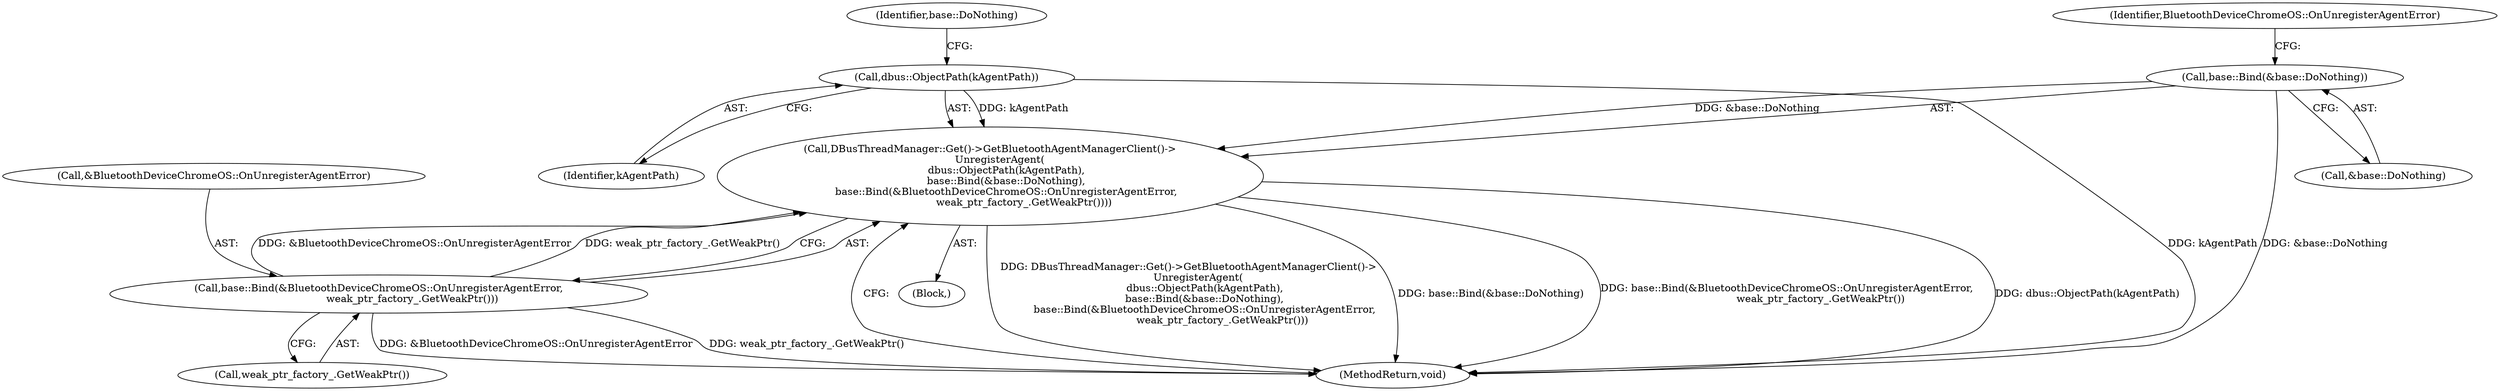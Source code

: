 digraph "1_Chrome_d358f57009b85fb7440208afa5ba87636b491889_27@API" {
"1000125" [label="(Call,DBusThreadManager::Get()->GetBluetoothAgentManagerClient()->\n      UnregisterAgent(\n          dbus::ObjectPath(kAgentPath),\n          base::Bind(&base::DoNothing),\n          base::Bind(&BluetoothDeviceChromeOS::OnUnregisterAgentError,\n                     weak_ptr_factory_.GetWeakPtr())))"];
"1000126" [label="(Call,dbus::ObjectPath(kAgentPath))"];
"1000128" [label="(Call,base::Bind(&base::DoNothing))"];
"1000131" [label="(Call,base::Bind(&BluetoothDeviceChromeOS::OnUnregisterAgentError,\n                     weak_ptr_factory_.GetWeakPtr()))"];
"1000131" [label="(Call,base::Bind(&BluetoothDeviceChromeOS::OnUnregisterAgentError,\n                     weak_ptr_factory_.GetWeakPtr()))"];
"1000130" [label="(Identifier,base::DoNothing)"];
"1000134" [label="(Call,weak_ptr_factory_.GetWeakPtr())"];
"1000127" [label="(Identifier,kAgentPath)"];
"1000128" [label="(Call,base::Bind(&base::DoNothing))"];
"1000125" [label="(Call,DBusThreadManager::Get()->GetBluetoothAgentManagerClient()->\n      UnregisterAgent(\n          dbus::ObjectPath(kAgentPath),\n          base::Bind(&base::DoNothing),\n          base::Bind(&BluetoothDeviceChromeOS::OnUnregisterAgentError,\n                     weak_ptr_factory_.GetWeakPtr())))"];
"1000133" [label="(Identifier,BluetoothDeviceChromeOS::OnUnregisterAgentError)"];
"1000126" [label="(Call,dbus::ObjectPath(kAgentPath))"];
"1000135" [label="(MethodReturn,void)"];
"1000132" [label="(Call,&BluetoothDeviceChromeOS::OnUnregisterAgentError)"];
"1000101" [label="(Block,)"];
"1000129" [label="(Call,&base::DoNothing)"];
"1000125" -> "1000101"  [label="AST: "];
"1000125" -> "1000131"  [label="CFG: "];
"1000126" -> "1000125"  [label="AST: "];
"1000128" -> "1000125"  [label="AST: "];
"1000131" -> "1000125"  [label="AST: "];
"1000135" -> "1000125"  [label="CFG: "];
"1000125" -> "1000135"  [label="DDG: dbus::ObjectPath(kAgentPath)"];
"1000125" -> "1000135"  [label="DDG: DBusThreadManager::Get()->GetBluetoothAgentManagerClient()->\n      UnregisterAgent(\n          dbus::ObjectPath(kAgentPath),\n          base::Bind(&base::DoNothing),\n          base::Bind(&BluetoothDeviceChromeOS::OnUnregisterAgentError,\n                     weak_ptr_factory_.GetWeakPtr()))"];
"1000125" -> "1000135"  [label="DDG: base::Bind(&base::DoNothing)"];
"1000125" -> "1000135"  [label="DDG: base::Bind(&BluetoothDeviceChromeOS::OnUnregisterAgentError,\n                     weak_ptr_factory_.GetWeakPtr())"];
"1000126" -> "1000125"  [label="DDG: kAgentPath"];
"1000128" -> "1000125"  [label="DDG: &base::DoNothing"];
"1000131" -> "1000125"  [label="DDG: &BluetoothDeviceChromeOS::OnUnregisterAgentError"];
"1000131" -> "1000125"  [label="DDG: weak_ptr_factory_.GetWeakPtr()"];
"1000126" -> "1000127"  [label="CFG: "];
"1000127" -> "1000126"  [label="AST: "];
"1000130" -> "1000126"  [label="CFG: "];
"1000126" -> "1000135"  [label="DDG: kAgentPath"];
"1000128" -> "1000129"  [label="CFG: "];
"1000129" -> "1000128"  [label="AST: "];
"1000133" -> "1000128"  [label="CFG: "];
"1000128" -> "1000135"  [label="DDG: &base::DoNothing"];
"1000131" -> "1000134"  [label="CFG: "];
"1000132" -> "1000131"  [label="AST: "];
"1000134" -> "1000131"  [label="AST: "];
"1000131" -> "1000135"  [label="DDG: &BluetoothDeviceChromeOS::OnUnregisterAgentError"];
"1000131" -> "1000135"  [label="DDG: weak_ptr_factory_.GetWeakPtr()"];
}
